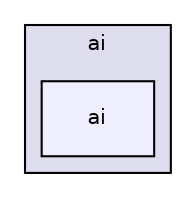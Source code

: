 digraph "/media/nicolas/A600540B0053E13B/Users/nicolas/Documents/Ecole/ISEN/Projet/Coupe de France/Module Cerveau/Artificial Intelligence/ai/ai" {
  compound=true
  node [ fontsize="10", fontname="Helvetica"];
  edge [ labelfontsize="10", labelfontname="Helvetica"];
  subgraph clusterdir_4f5946da87f9062811815b61ffc694d3 {
    graph [ bgcolor="#ddddee", pencolor="black", label="ai" fontname="Helvetica", fontsize="10", URL="dir_4f5946da87f9062811815b61ffc694d3.html"]
  dir_f5bca84671296e09a25b72c25f5cbac1 [shape=box, label="ai", style="filled", fillcolor="#eeeeff", pencolor="black", URL="dir_f5bca84671296e09a25b72c25f5cbac1.html"];
  }
}
